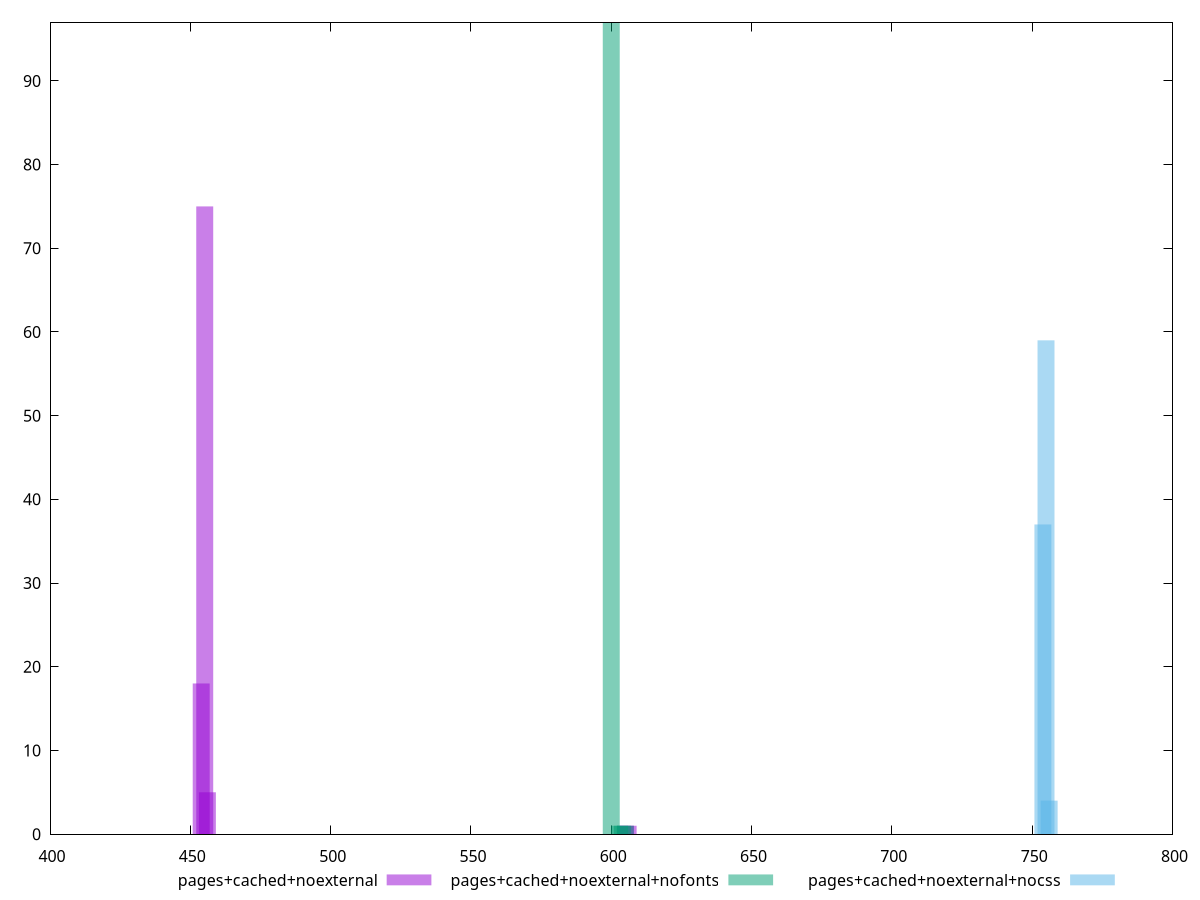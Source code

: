 $_pagesCachedNoexternal <<EOF
455.13950614284533 75
453.8796043957371 18
456.0844324531765 5
605.0678140487238 1
606.012740359055 1
EOF
$_pagesCachedNoexternalNofonts <<EOF
600 97
605 1
604 1
603 1
EOF
$_pagesCachedNoexternalNocss <<EOF
754.9284074180334 59
753.8182185835951 37
756.0385962524717 4
EOF
set key outside below
set terminal pngcairo
set output "report_00006_2020-11-02T20-21-41.718Z/uses-rel-preload/uses-rel-preload_pages+cached+noexternal_pages+cached+noexternal+nofonts_pages+cached+noexternal+nocss+hist.png"
set boxwidth 6.0431798371346925
set style fill transparent solid 0.5 noborder
set yrange [0:97]
plot $_pagesCachedNoexternal title "pages+cached+noexternal" with boxes ,$_pagesCachedNoexternalNofonts title "pages+cached+noexternal+nofonts" with boxes ,$_pagesCachedNoexternalNocss title "pages+cached+noexternal+nocss" with boxes ,